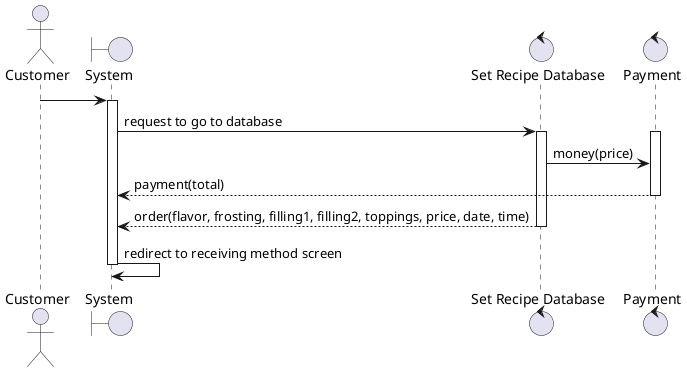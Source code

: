 @startuml premade
actor Customer
boundary "System" as system
control "Set Recipe Database" as made
control "Payment" as pay
Customer -> system: 
activate system
system -> made: request to go to database
activate made
activate pay
made -> pay: money(price)
pay --> system: payment(total)
deactivate pay
made --> system: order(flavor, frosting, filling1, filling2, toppings, price, date, time)
deactivate made
system -> system: redirect to receiving method screen
deactivate system
@enduml